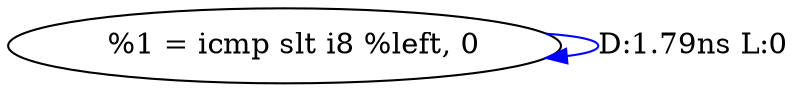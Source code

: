 digraph {
Node0x2b72520[label="  %1 = icmp slt i8 %left, 0"];
Node0x2b72520 -> Node0x2b72520[label="D:1.79ns L:0",color=blue];
}
